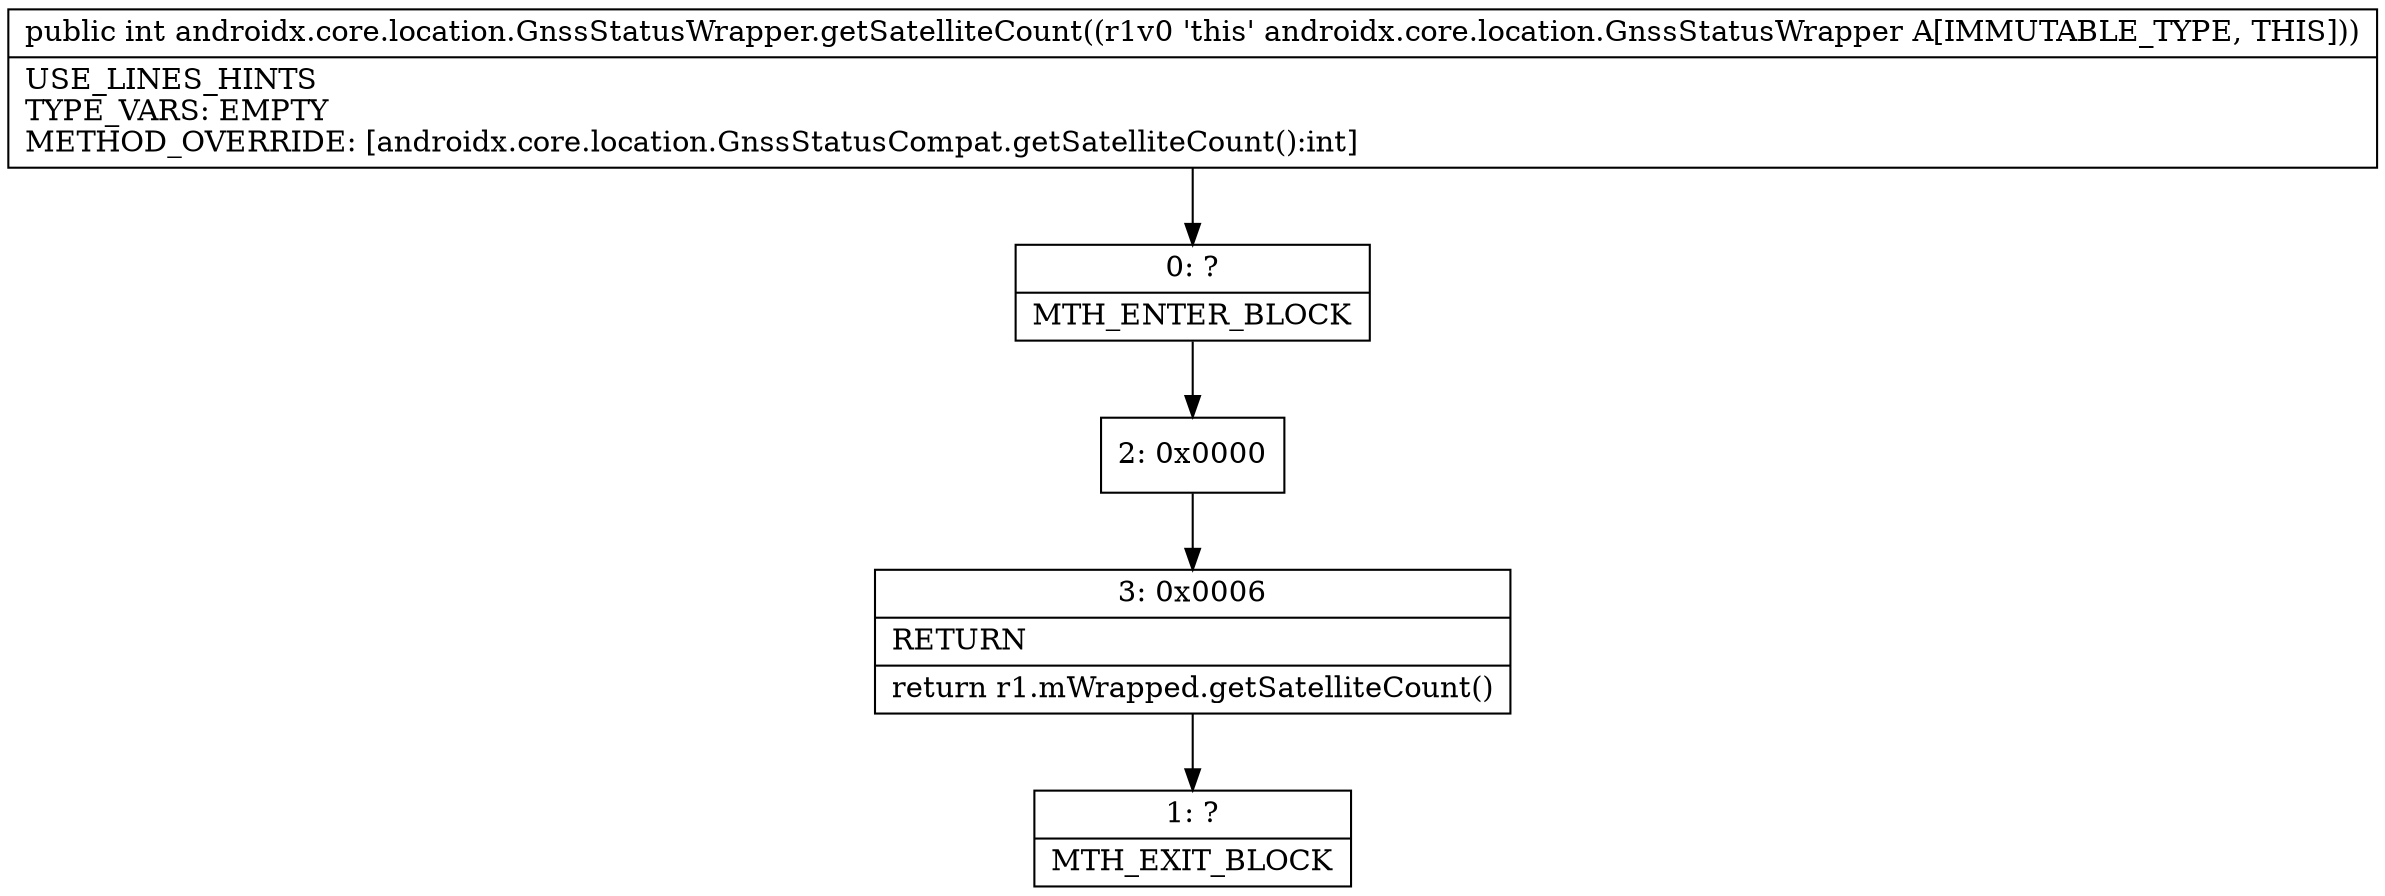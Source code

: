 digraph "CFG forandroidx.core.location.GnssStatusWrapper.getSatelliteCount()I" {
Node_0 [shape=record,label="{0\:\ ?|MTH_ENTER_BLOCK\l}"];
Node_2 [shape=record,label="{2\:\ 0x0000}"];
Node_3 [shape=record,label="{3\:\ 0x0006|RETURN\l|return r1.mWrapped.getSatelliteCount()\l}"];
Node_1 [shape=record,label="{1\:\ ?|MTH_EXIT_BLOCK\l}"];
MethodNode[shape=record,label="{public int androidx.core.location.GnssStatusWrapper.getSatelliteCount((r1v0 'this' androidx.core.location.GnssStatusWrapper A[IMMUTABLE_TYPE, THIS]))  | USE_LINES_HINTS\lTYPE_VARS: EMPTY\lMETHOD_OVERRIDE: [androidx.core.location.GnssStatusCompat.getSatelliteCount():int]\l}"];
MethodNode -> Node_0;Node_0 -> Node_2;
Node_2 -> Node_3;
Node_3 -> Node_1;
}

